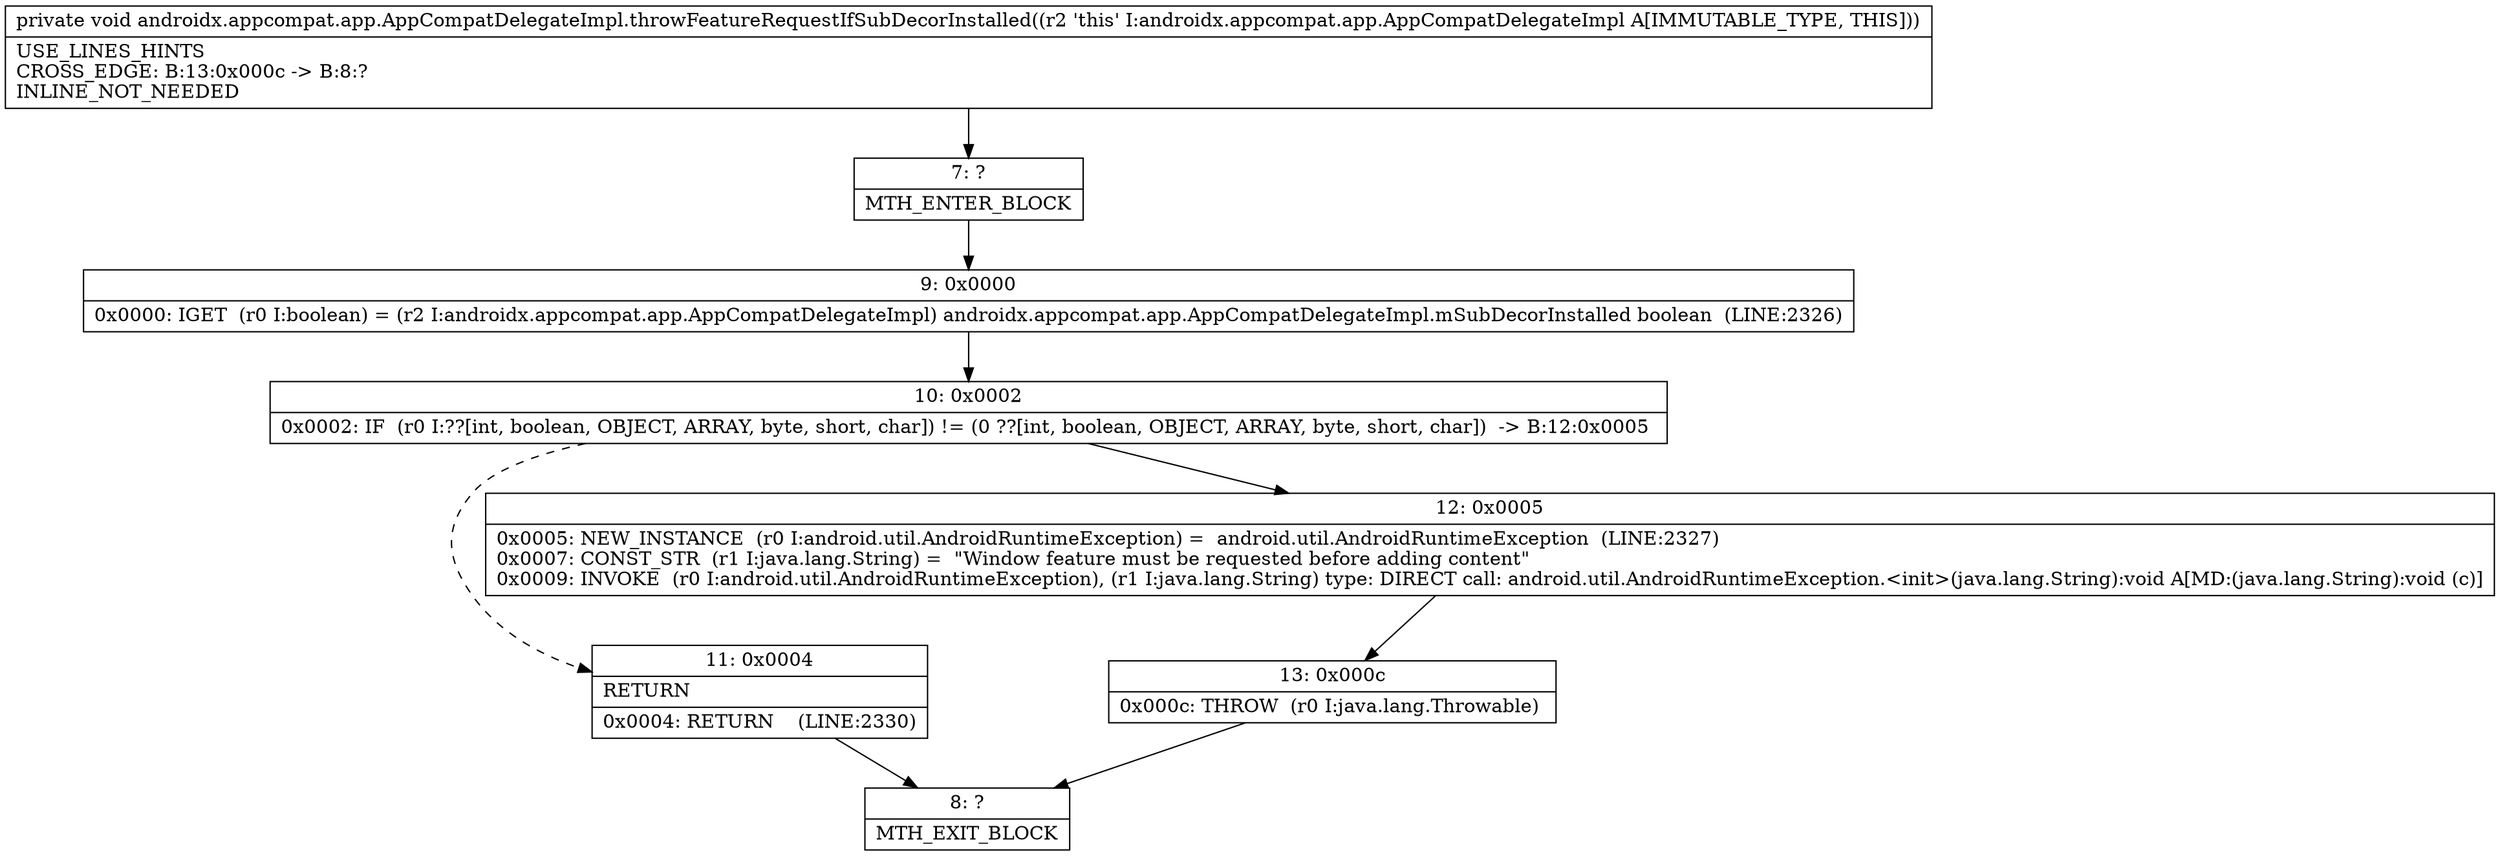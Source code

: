 digraph "CFG forandroidx.appcompat.app.AppCompatDelegateImpl.throwFeatureRequestIfSubDecorInstalled()V" {
Node_7 [shape=record,label="{7\:\ ?|MTH_ENTER_BLOCK\l}"];
Node_9 [shape=record,label="{9\:\ 0x0000|0x0000: IGET  (r0 I:boolean) = (r2 I:androidx.appcompat.app.AppCompatDelegateImpl) androidx.appcompat.app.AppCompatDelegateImpl.mSubDecorInstalled boolean  (LINE:2326)\l}"];
Node_10 [shape=record,label="{10\:\ 0x0002|0x0002: IF  (r0 I:??[int, boolean, OBJECT, ARRAY, byte, short, char]) != (0 ??[int, boolean, OBJECT, ARRAY, byte, short, char])  \-\> B:12:0x0005 \l}"];
Node_11 [shape=record,label="{11\:\ 0x0004|RETURN\l|0x0004: RETURN    (LINE:2330)\l}"];
Node_8 [shape=record,label="{8\:\ ?|MTH_EXIT_BLOCK\l}"];
Node_12 [shape=record,label="{12\:\ 0x0005|0x0005: NEW_INSTANCE  (r0 I:android.util.AndroidRuntimeException) =  android.util.AndroidRuntimeException  (LINE:2327)\l0x0007: CONST_STR  (r1 I:java.lang.String) =  \"Window feature must be requested before adding content\" \l0x0009: INVOKE  (r0 I:android.util.AndroidRuntimeException), (r1 I:java.lang.String) type: DIRECT call: android.util.AndroidRuntimeException.\<init\>(java.lang.String):void A[MD:(java.lang.String):void (c)]\l}"];
Node_13 [shape=record,label="{13\:\ 0x000c|0x000c: THROW  (r0 I:java.lang.Throwable) \l}"];
MethodNode[shape=record,label="{private void androidx.appcompat.app.AppCompatDelegateImpl.throwFeatureRequestIfSubDecorInstalled((r2 'this' I:androidx.appcompat.app.AppCompatDelegateImpl A[IMMUTABLE_TYPE, THIS]))  | USE_LINES_HINTS\lCROSS_EDGE: B:13:0x000c \-\> B:8:?\lINLINE_NOT_NEEDED\l}"];
MethodNode -> Node_7;Node_7 -> Node_9;
Node_9 -> Node_10;
Node_10 -> Node_11[style=dashed];
Node_10 -> Node_12;
Node_11 -> Node_8;
Node_12 -> Node_13;
Node_13 -> Node_8;
}

